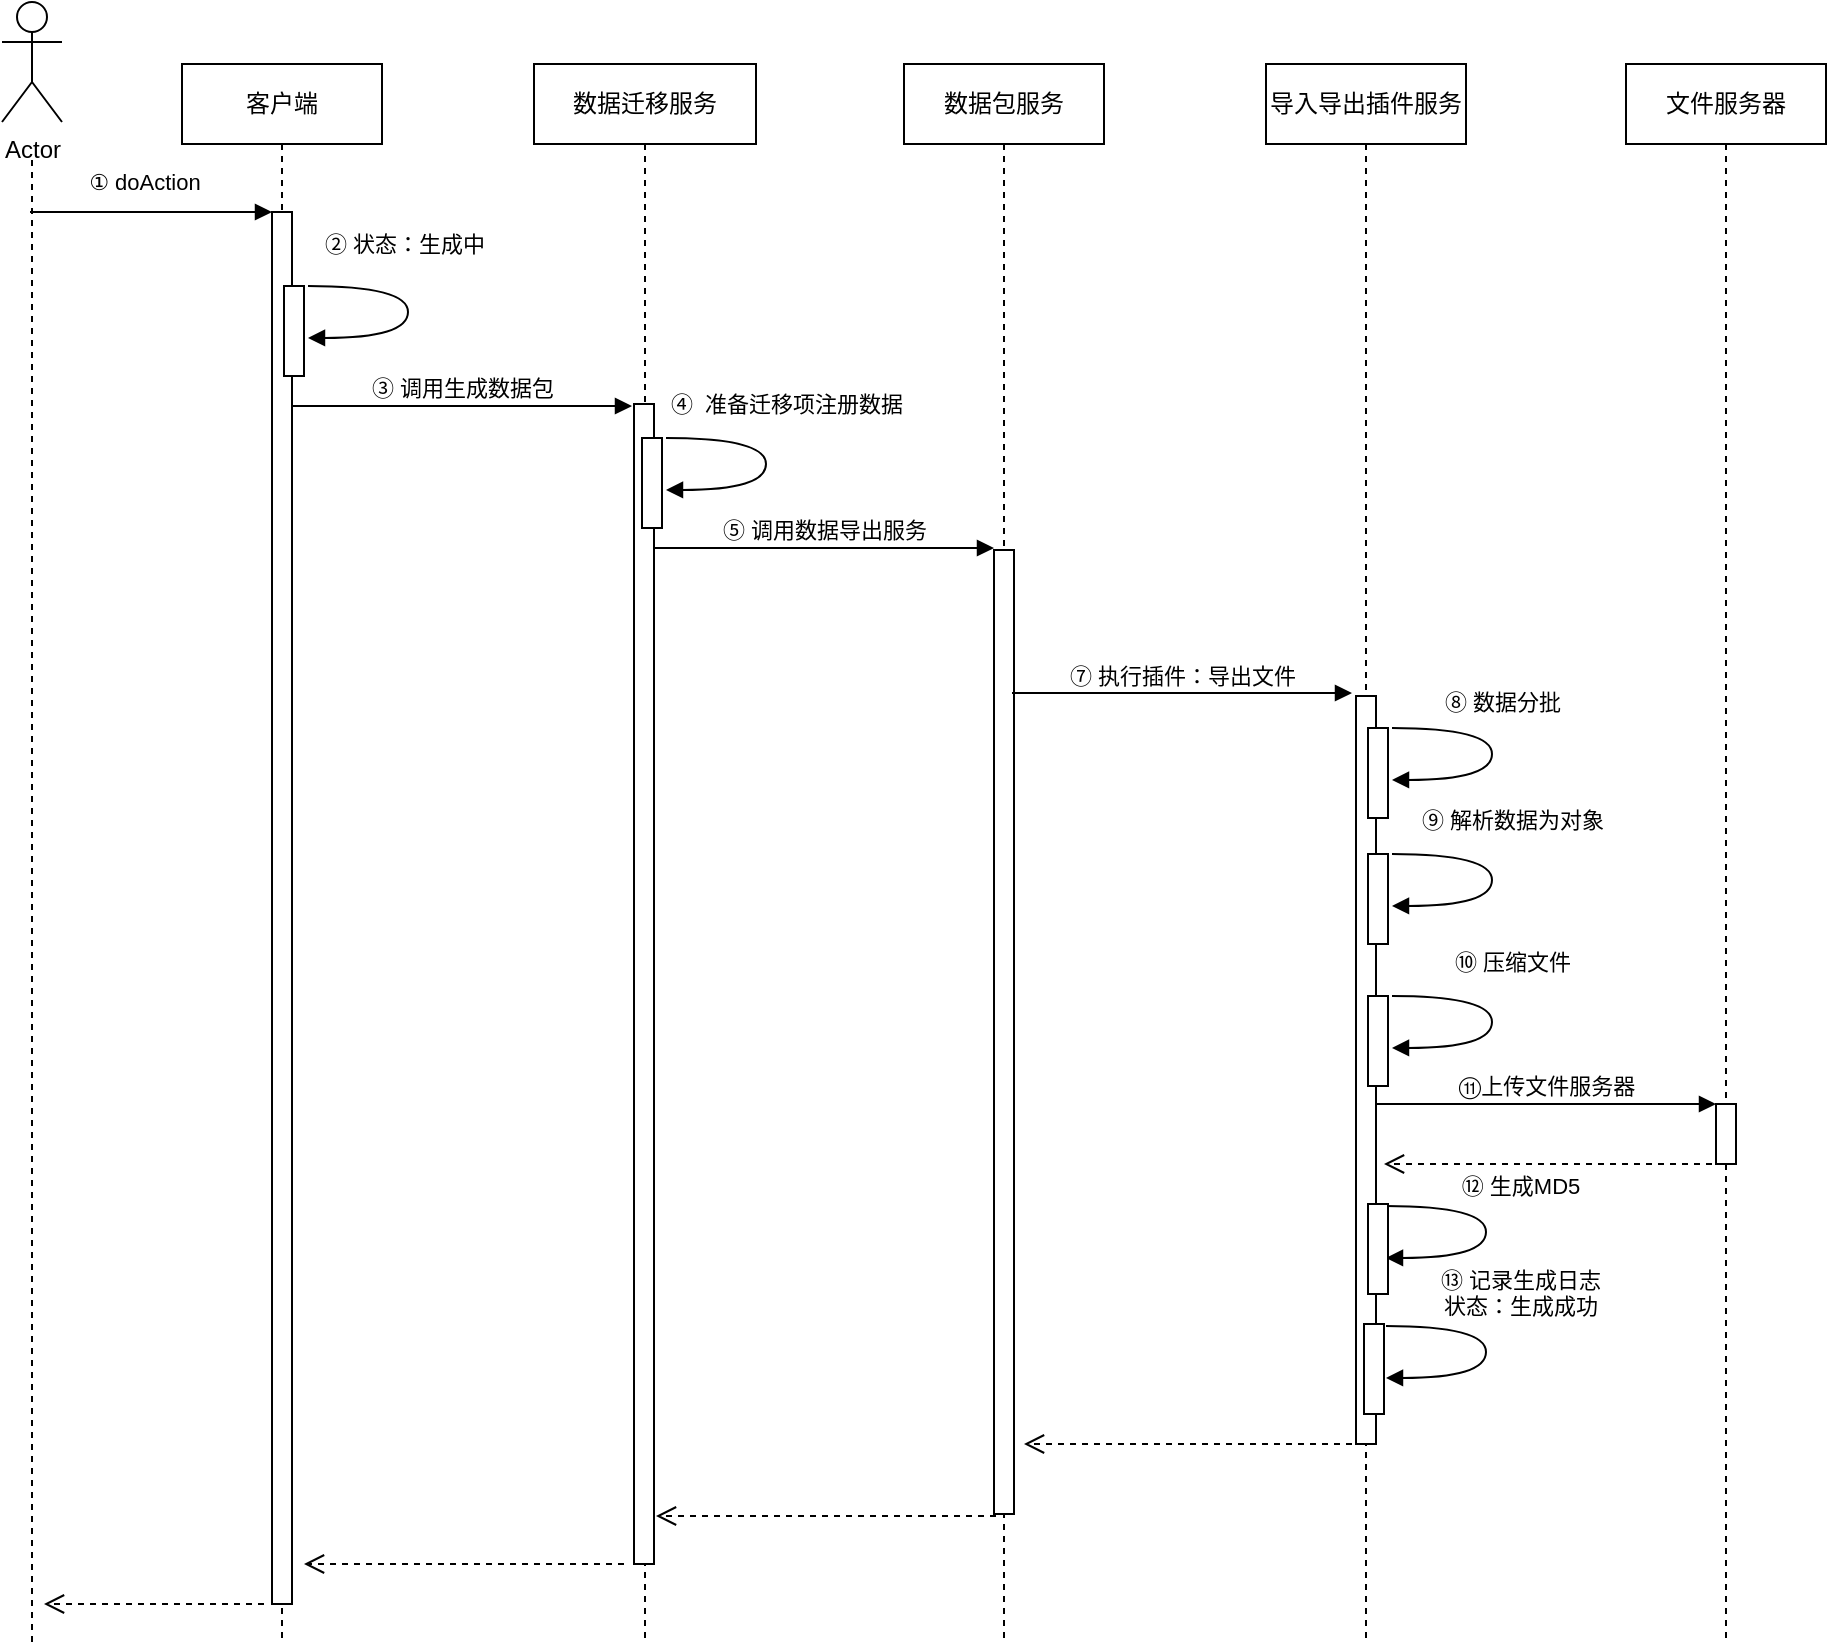 <mxfile version="22.0.4" type="github">
  <diagram name="Page-1" id="2YBvvXClWsGukQMizWep">
    <mxGraphModel dx="2474" dy="1160" grid="0" gridSize="10" guides="1" tooltips="1" connect="1" arrows="0" fold="1" page="0" pageScale="1" pageWidth="850" pageHeight="1100" math="0" shadow="0">
      <root>
        <mxCell id="0" />
        <mxCell id="1" parent="0" />
        <mxCell id="aM9ryv3xv72pqoxQDRHE-1" value="客户端" style="shape=umlLifeline;perimeter=lifelinePerimeter;whiteSpace=wrap;html=1;container=0;dropTarget=0;collapsible=0;recursiveResize=0;outlineConnect=0;portConstraint=eastwest;newEdgeStyle={&quot;edgeStyle&quot;:&quot;elbowEdgeStyle&quot;,&quot;elbow&quot;:&quot;vertical&quot;,&quot;curved&quot;:0,&quot;rounded&quot;:0};" parent="1" vertex="1">
          <mxGeometry x="29" y="170" width="100" height="790" as="geometry" />
        </mxCell>
        <mxCell id="aM9ryv3xv72pqoxQDRHE-2" value="" style="html=1;points=[];perimeter=orthogonalPerimeter;outlineConnect=0;targetShapes=umlLifeline;portConstraint=eastwest;newEdgeStyle={&quot;edgeStyle&quot;:&quot;elbowEdgeStyle&quot;,&quot;elbow&quot;:&quot;vertical&quot;,&quot;curved&quot;:0,&quot;rounded&quot;:0};" parent="1" vertex="1">
          <mxGeometry x="74" y="244" width="10" height="696" as="geometry" />
        </mxCell>
        <mxCell id="aM9ryv3xv72pqoxQDRHE-5" value="数据迁移服务" style="shape=umlLifeline;perimeter=lifelinePerimeter;whiteSpace=wrap;html=1;container=0;dropTarget=0;collapsible=0;recursiveResize=0;outlineConnect=0;portConstraint=eastwest;newEdgeStyle={&quot;edgeStyle&quot;:&quot;elbowEdgeStyle&quot;,&quot;elbow&quot;:&quot;vertical&quot;,&quot;curved&quot;:0,&quot;rounded&quot;:0};" parent="1" vertex="1">
          <mxGeometry x="205" y="170" width="111" height="790" as="geometry" />
        </mxCell>
        <mxCell id="aM9ryv3xv72pqoxQDRHE-7" value="③ 调用生成数据包" style="html=1;verticalAlign=bottom;endArrow=block;edgeStyle=elbowEdgeStyle;elbow=vertical;curved=0;rounded=0;" parent="1" edge="1">
          <mxGeometry relative="1" as="geometry">
            <mxPoint x="84" y="341" as="sourcePoint" />
            <Array as="points">
              <mxPoint x="169" y="341" />
            </Array>
            <mxPoint x="254" y="341" as="targetPoint" />
          </mxGeometry>
        </mxCell>
        <mxCell id="aM9ryv3xv72pqoxQDRHE-3" value="① doAction" style="html=1;verticalAlign=bottom;startArrow=none;endArrow=block;startSize=8;edgeStyle=elbowEdgeStyle;elbow=vertical;curved=0;rounded=0;startFill=0;" parent="1" target="aM9ryv3xv72pqoxQDRHE-2" edge="1">
          <mxGeometry x="-0.064" y="6" relative="1" as="geometry">
            <mxPoint x="-47" y="244" as="sourcePoint" />
            <Array as="points" />
            <mxPoint as="offset" />
          </mxGeometry>
        </mxCell>
        <mxCell id="dqEPXR2y4I70jWlFoT9I-14" value="" style="group" parent="1" vertex="1" connectable="0">
          <mxGeometry x="-61" y="139" width="30" height="125" as="geometry" />
        </mxCell>
        <mxCell id="dqEPXR2y4I70jWlFoT9I-5" value="Actor" style="shape=umlActor;verticalLabelPosition=bottom;verticalAlign=top;html=1;" parent="dqEPXR2y4I70jWlFoT9I-14" vertex="1">
          <mxGeometry width="30" height="60" as="geometry" />
        </mxCell>
        <mxCell id="dqEPXR2y4I70jWlFoT9I-12" value="" style="html=1;verticalAlign=bottom;endArrow=none;dashed=1;endSize=8;edgeStyle=elbowEdgeStyle;elbow=vertical;curved=0;rounded=0;endFill=0;" parent="dqEPXR2y4I70jWlFoT9I-14" edge="1">
          <mxGeometry relative="1" as="geometry">
            <mxPoint x="15" y="821" as="targetPoint" />
            <Array as="points">
              <mxPoint x="21.5" y="125" />
              <mxPoint x="15" y="163" />
            </Array>
            <mxPoint x="15" y="79" as="sourcePoint" />
          </mxGeometry>
        </mxCell>
        <mxCell id="dqEPXR2y4I70jWlFoT9I-20" value="数据包服务" style="shape=umlLifeline;perimeter=lifelinePerimeter;whiteSpace=wrap;html=1;container=0;dropTarget=0;collapsible=0;recursiveResize=0;outlineConnect=0;portConstraint=eastwest;newEdgeStyle={&quot;edgeStyle&quot;:&quot;elbowEdgeStyle&quot;,&quot;elbow&quot;:&quot;vertical&quot;,&quot;curved&quot;:0,&quot;rounded&quot;:0};" parent="1" vertex="1">
          <mxGeometry x="390" y="170" width="100" height="790" as="geometry" />
        </mxCell>
        <mxCell id="dqEPXR2y4I70jWlFoT9I-33" value="" style="html=1;points=[];perimeter=orthogonalPerimeter;outlineConnect=0;targetShapes=umlLifeline;portConstraint=eastwest;newEdgeStyle={&quot;edgeStyle&quot;:&quot;elbowEdgeStyle&quot;,&quot;elbow&quot;:&quot;vertical&quot;,&quot;curved&quot;:0,&quot;rounded&quot;:0};" parent="dqEPXR2y4I70jWlFoT9I-20" vertex="1">
          <mxGeometry x="45" y="243" width="10" height="482" as="geometry" />
        </mxCell>
        <mxCell id="dqEPXR2y4I70jWlFoT9I-21" value="导入导出插件服务" style="shape=umlLifeline;perimeter=lifelinePerimeter;whiteSpace=wrap;html=1;container=0;dropTarget=0;collapsible=0;recursiveResize=0;outlineConnect=0;portConstraint=eastwest;newEdgeStyle={&quot;edgeStyle&quot;:&quot;elbowEdgeStyle&quot;,&quot;elbow&quot;:&quot;vertical&quot;,&quot;curved&quot;:0,&quot;rounded&quot;:0};" parent="1" vertex="1">
          <mxGeometry x="571" y="170" width="100" height="790" as="geometry" />
        </mxCell>
        <mxCell id="xVjlX6ZCD8ZEZcHUDVlv-1" value="" style="html=1;points=[];perimeter=orthogonalPerimeter;outlineConnect=0;targetShapes=umlLifeline;portConstraint=eastwest;newEdgeStyle={&quot;edgeStyle&quot;:&quot;elbowEdgeStyle&quot;,&quot;elbow&quot;:&quot;vertical&quot;,&quot;curved&quot;:0,&quot;rounded&quot;:0};" vertex="1" parent="dqEPXR2y4I70jWlFoT9I-21">
          <mxGeometry x="45" y="316" width="10" height="374" as="geometry" />
        </mxCell>
        <mxCell id="dqEPXR2y4I70jWlFoT9I-31" value="" style="html=1;points=[];perimeter=orthogonalPerimeter;outlineConnect=0;targetShapes=umlLifeline;portConstraint=eastwest;newEdgeStyle={&quot;edgeStyle&quot;:&quot;elbowEdgeStyle&quot;,&quot;elbow&quot;:&quot;vertical&quot;,&quot;curved&quot;:0,&quot;rounded&quot;:0};" parent="dqEPXR2y4I70jWlFoT9I-21" vertex="1">
          <mxGeometry x="51" y="332" width="10" height="45" as="geometry" />
        </mxCell>
        <mxCell id="dqEPXR2y4I70jWlFoT9I-32" value="⑧ 数据分批" style="html=1;verticalAlign=bottom;endArrow=block;edgeStyle=orthogonalEdgeStyle;elbow=vertical;curved=1;rounded=0;entryX=1;entryY=0.622;entryDx=0;entryDy=0;entryPerimeter=0;" parent="dqEPXR2y4I70jWlFoT9I-21" edge="1">
          <mxGeometry x="-0.206" y="6" relative="1" as="geometry">
            <mxPoint x="63" y="332" as="sourcePoint" />
            <Array as="points">
              <mxPoint x="113" y="332" />
            </Array>
            <mxPoint x="63" y="357.99" as="targetPoint" />
            <mxPoint x="-1" y="-4" as="offset" />
          </mxGeometry>
        </mxCell>
        <mxCell id="xVjlX6ZCD8ZEZcHUDVlv-3" value="" style="html=1;points=[];perimeter=orthogonalPerimeter;outlineConnect=0;targetShapes=umlLifeline;portConstraint=eastwest;newEdgeStyle={&quot;edgeStyle&quot;:&quot;elbowEdgeStyle&quot;,&quot;elbow&quot;:&quot;vertical&quot;,&quot;curved&quot;:0,&quot;rounded&quot;:0};" vertex="1" parent="dqEPXR2y4I70jWlFoT9I-21">
          <mxGeometry x="51" y="395" width="10" height="45" as="geometry" />
        </mxCell>
        <mxCell id="xVjlX6ZCD8ZEZcHUDVlv-4" value="⑨ 解析数据为对象" style="html=1;verticalAlign=bottom;endArrow=block;edgeStyle=orthogonalEdgeStyle;elbow=vertical;curved=1;rounded=0;entryX=1;entryY=0.622;entryDx=0;entryDy=0;entryPerimeter=0;" edge="1" parent="dqEPXR2y4I70jWlFoT9I-21">
          <mxGeometry x="-0.206" y="13" relative="1" as="geometry">
            <mxPoint x="63" y="395" as="sourcePoint" />
            <Array as="points">
              <mxPoint x="113" y="395" />
            </Array>
            <mxPoint x="63" y="420.99" as="targetPoint" />
            <mxPoint x="-3" y="-8" as="offset" />
          </mxGeometry>
        </mxCell>
        <mxCell id="xVjlX6ZCD8ZEZcHUDVlv-5" value="" style="html=1;points=[];perimeter=orthogonalPerimeter;outlineConnect=0;targetShapes=umlLifeline;portConstraint=eastwest;newEdgeStyle={&quot;edgeStyle&quot;:&quot;elbowEdgeStyle&quot;,&quot;elbow&quot;:&quot;vertical&quot;,&quot;curved&quot;:0,&quot;rounded&quot;:0};" vertex="1" parent="dqEPXR2y4I70jWlFoT9I-21">
          <mxGeometry x="51" y="466" width="10" height="45" as="geometry" />
        </mxCell>
        <mxCell id="xVjlX6ZCD8ZEZcHUDVlv-6" value="⑩ 压缩文件" style="html=1;verticalAlign=bottom;endArrow=block;edgeStyle=orthogonalEdgeStyle;elbow=vertical;curved=1;rounded=0;entryX=1;entryY=0.622;entryDx=0;entryDy=0;entryPerimeter=0;" edge="1" parent="dqEPXR2y4I70jWlFoT9I-21">
          <mxGeometry x="-0.206" y="13" relative="1" as="geometry">
            <mxPoint x="63" y="466" as="sourcePoint" />
            <Array as="points">
              <mxPoint x="113" y="466" />
            </Array>
            <mxPoint x="63" y="491.99" as="targetPoint" />
            <mxPoint x="-3" y="-8" as="offset" />
          </mxGeometry>
        </mxCell>
        <mxCell id="dqEPXR2y4I70jWlFoT9I-23" value="" style="html=1;points=[];perimeter=orthogonalPerimeter;outlineConnect=0;targetShapes=umlLifeline;portConstraint=eastwest;newEdgeStyle={&quot;edgeStyle&quot;:&quot;elbowEdgeStyle&quot;,&quot;elbow&quot;:&quot;vertical&quot;,&quot;curved&quot;:0,&quot;rounded&quot;:0};" parent="1" vertex="1">
          <mxGeometry x="80" y="281" width="10" height="45" as="geometry" />
        </mxCell>
        <mxCell id="dqEPXR2y4I70jWlFoT9I-24" value="② 状态：生成中" style="html=1;verticalAlign=bottom;endArrow=block;edgeStyle=orthogonalEdgeStyle;elbow=vertical;curved=1;rounded=0;entryX=1;entryY=0.622;entryDx=0;entryDy=0;entryPerimeter=0;" parent="1" edge="1">
          <mxGeometry x="-0.238" y="12" relative="1" as="geometry">
            <mxPoint x="92" y="281" as="sourcePoint" />
            <Array as="points">
              <mxPoint x="142" y="281" />
            </Array>
            <mxPoint x="92" y="306.99" as="targetPoint" />
            <mxPoint as="offset" />
          </mxGeometry>
        </mxCell>
        <mxCell id="dqEPXR2y4I70jWlFoT9I-30" value="⑤ 调用数据导出服务" style="html=1;verticalAlign=bottom;endArrow=block;edgeStyle=elbowEdgeStyle;elbow=vertical;curved=0;rounded=0;" parent="1" edge="1">
          <mxGeometry relative="1" as="geometry">
            <mxPoint x="265" y="412" as="sourcePoint" />
            <Array as="points">
              <mxPoint x="350" y="412" />
            </Array>
            <mxPoint x="435" y="412" as="targetPoint" />
          </mxGeometry>
        </mxCell>
        <mxCell id="dqEPXR2y4I70jWlFoT9I-34" value="⑦ 执行插件：导出文件" style="html=1;verticalAlign=bottom;endArrow=block;edgeStyle=elbowEdgeStyle;elbow=vertical;curved=0;rounded=0;" parent="1" edge="1">
          <mxGeometry relative="1" as="geometry">
            <mxPoint x="444" y="484.5" as="sourcePoint" />
            <Array as="points">
              <mxPoint x="529" y="484.5" />
            </Array>
            <mxPoint x="614" y="484.5" as="targetPoint" />
          </mxGeometry>
        </mxCell>
        <mxCell id="xVjlX6ZCD8ZEZcHUDVlv-17" value="文件服务器" style="shape=umlLifeline;perimeter=lifelinePerimeter;whiteSpace=wrap;html=1;container=0;dropTarget=0;collapsible=0;recursiveResize=0;outlineConnect=0;portConstraint=eastwest;newEdgeStyle={&quot;edgeStyle&quot;:&quot;elbowEdgeStyle&quot;,&quot;elbow&quot;:&quot;vertical&quot;,&quot;curved&quot;:0,&quot;rounded&quot;:0};" vertex="1" parent="1">
          <mxGeometry x="751" y="170" width="100" height="790" as="geometry" />
        </mxCell>
        <mxCell id="xVjlX6ZCD8ZEZcHUDVlv-18" value="" style="html=1;points=[];perimeter=orthogonalPerimeter;outlineConnect=0;targetShapes=umlLifeline;portConstraint=eastwest;newEdgeStyle={&quot;edgeStyle&quot;:&quot;elbowEdgeStyle&quot;,&quot;elbow&quot;:&quot;vertical&quot;,&quot;curved&quot;:0,&quot;rounded&quot;:0};" vertex="1" parent="xVjlX6ZCD8ZEZcHUDVlv-17">
          <mxGeometry x="45" y="520" width="10" height="30" as="geometry" />
        </mxCell>
        <mxCell id="xVjlX6ZCD8ZEZcHUDVlv-25" value="&lt;font face=&quot;Tahoma&quot;&gt;⑪&lt;/font&gt;上传文件服务器" style="html=1;verticalAlign=bottom;endArrow=block;edgeStyle=elbowEdgeStyle;elbow=vertical;curved=0;rounded=0;" edge="1" parent="1" source="xVjlX6ZCD8ZEZcHUDVlv-1" target="xVjlX6ZCD8ZEZcHUDVlv-18">
          <mxGeometry relative="1" as="geometry">
            <mxPoint x="640" y="690" as="sourcePoint" />
            <Array as="points">
              <mxPoint x="705" y="690" />
            </Array>
            <mxPoint x="790" y="690" as="targetPoint" />
            <mxPoint as="offset" />
          </mxGeometry>
        </mxCell>
        <mxCell id="xVjlX6ZCD8ZEZcHUDVlv-26" value="" style="html=1;verticalAlign=bottom;endArrow=open;dashed=1;endSize=8;edgeStyle=elbowEdgeStyle;elbow=vertical;curved=0;rounded=0;" edge="1" parent="1">
          <mxGeometry relative="1" as="geometry">
            <mxPoint x="630" y="720" as="targetPoint" />
            <Array as="points" />
            <mxPoint x="800" y="720" as="sourcePoint" />
          </mxGeometry>
        </mxCell>
        <mxCell id="xVjlX6ZCD8ZEZcHUDVlv-47" value="" style="group" vertex="1" connectable="0" parent="1">
          <mxGeometry x="620" y="800" width="62" height="45" as="geometry" />
        </mxCell>
        <mxCell id="xVjlX6ZCD8ZEZcHUDVlv-48" value="" style="html=1;points=[];perimeter=orthogonalPerimeter;outlineConnect=0;targetShapes=umlLifeline;portConstraint=eastwest;newEdgeStyle={&quot;edgeStyle&quot;:&quot;elbowEdgeStyle&quot;,&quot;elbow&quot;:&quot;vertical&quot;,&quot;curved&quot;:0,&quot;rounded&quot;:0};" vertex="1" parent="xVjlX6ZCD8ZEZcHUDVlv-47">
          <mxGeometry width="10" height="45" as="geometry" />
        </mxCell>
        <mxCell id="xVjlX6ZCD8ZEZcHUDVlv-49" value="" style="group" vertex="1" connectable="0" parent="xVjlX6ZCD8ZEZcHUDVlv-47">
          <mxGeometry x="-2" width="64" height="45" as="geometry" />
        </mxCell>
        <mxCell id="xVjlX6ZCD8ZEZcHUDVlv-50" value="⑬ 记录生成日志&lt;br&gt;状态：生成成功" style="html=1;verticalAlign=bottom;endArrow=block;edgeStyle=orthogonalEdgeStyle;elbow=vertical;curved=1;rounded=0;entryX=1;entryY=0.622;entryDx=0;entryDy=0;entryPerimeter=0;" edge="1" parent="xVjlX6ZCD8ZEZcHUDVlv-49">
          <mxGeometry x="-0.206" y="17" relative="1" as="geometry">
            <mxPoint x="13" y="1" as="sourcePoint" />
            <Array as="points">
              <mxPoint x="63" y="1" />
            </Array>
            <mxPoint x="13" y="26.99" as="targetPoint" />
            <mxPoint y="-1" as="offset" />
          </mxGeometry>
        </mxCell>
        <mxCell id="xVjlX6ZCD8ZEZcHUDVlv-11" value="" style="group" vertex="1" connectable="0" parent="1">
          <mxGeometry x="620" y="740" width="62" height="45" as="geometry" />
        </mxCell>
        <mxCell id="xVjlX6ZCD8ZEZcHUDVlv-16" value="" style="group" vertex="1" connectable="0" parent="xVjlX6ZCD8ZEZcHUDVlv-11">
          <mxGeometry x="-2" width="64" height="45" as="geometry" />
        </mxCell>
        <mxCell id="xVjlX6ZCD8ZEZcHUDVlv-13" value="⑫&amp;nbsp;生成MD5" style="html=1;verticalAlign=bottom;endArrow=block;edgeStyle=orthogonalEdgeStyle;elbow=vertical;curved=1;rounded=0;entryX=1;entryY=0.622;entryDx=0;entryDy=0;entryPerimeter=0;" edge="1" parent="xVjlX6ZCD8ZEZcHUDVlv-16">
          <mxGeometry x="-0.206" y="17" relative="1" as="geometry">
            <mxPoint x="13" y="1" as="sourcePoint" />
            <Array as="points">
              <mxPoint x="63" y="1" />
            </Array>
            <mxPoint x="13" y="26.99" as="targetPoint" />
            <mxPoint y="-1" as="offset" />
          </mxGeometry>
        </mxCell>
        <mxCell id="xVjlX6ZCD8ZEZcHUDVlv-12" value="" style="html=1;points=[];perimeter=orthogonalPerimeter;outlineConnect=0;targetShapes=umlLifeline;portConstraint=eastwest;newEdgeStyle={&quot;edgeStyle&quot;:&quot;elbowEdgeStyle&quot;,&quot;elbow&quot;:&quot;vertical&quot;,&quot;curved&quot;:0,&quot;rounded&quot;:0};" vertex="1" parent="xVjlX6ZCD8ZEZcHUDVlv-16">
          <mxGeometry x="4" width="10" height="45" as="geometry" />
        </mxCell>
        <mxCell id="xVjlX6ZCD8ZEZcHUDVlv-67" value="" style="html=1;verticalAlign=bottom;endArrow=open;dashed=1;endSize=8;edgeStyle=elbowEdgeStyle;elbow=vertical;curved=0;rounded=0;" edge="1" parent="1">
          <mxGeometry relative="1" as="geometry">
            <mxPoint x="450" y="860" as="targetPoint" />
            <Array as="points" />
            <mxPoint x="620" y="860" as="sourcePoint" />
          </mxGeometry>
        </mxCell>
        <mxCell id="aM9ryv3xv72pqoxQDRHE-6" value="" style="html=1;points=[];perimeter=orthogonalPerimeter;outlineConnect=0;targetShapes=umlLifeline;portConstraint=eastwest;newEdgeStyle={&quot;edgeStyle&quot;:&quot;elbowEdgeStyle&quot;,&quot;elbow&quot;:&quot;vertical&quot;,&quot;curved&quot;:0,&quot;rounded&quot;:0};" parent="1" vertex="1">
          <mxGeometry x="255" y="340" width="10" height="580" as="geometry" />
        </mxCell>
        <mxCell id="xVjlX6ZCD8ZEZcHUDVlv-7" value="" style="group" vertex="1" connectable="0" parent="1">
          <mxGeometry x="259" y="357" width="62" height="45" as="geometry" />
        </mxCell>
        <mxCell id="dqEPXR2y4I70jWlFoT9I-28" value="" style="html=1;points=[];perimeter=orthogonalPerimeter;outlineConnect=0;targetShapes=umlLifeline;portConstraint=eastwest;newEdgeStyle={&quot;edgeStyle&quot;:&quot;elbowEdgeStyle&quot;,&quot;elbow&quot;:&quot;vertical&quot;,&quot;curved&quot;:0,&quot;rounded&quot;:0};" parent="xVjlX6ZCD8ZEZcHUDVlv-7" vertex="1">
          <mxGeometry width="10" height="45" as="geometry" />
        </mxCell>
        <mxCell id="dqEPXR2y4I70jWlFoT9I-29" value="④&amp;nbsp; 准备迁移项注册数据" style="html=1;verticalAlign=bottom;endArrow=block;edgeStyle=orthogonalEdgeStyle;elbow=vertical;curved=1;rounded=0;entryX=1;entryY=0.622;entryDx=0;entryDy=0;entryPerimeter=0;" parent="xVjlX6ZCD8ZEZcHUDVlv-7" edge="1">
          <mxGeometry x="-0.206" y="13" relative="1" as="geometry">
            <mxPoint x="12" as="sourcePoint" />
            <Array as="points">
              <mxPoint x="62" />
            </Array>
            <mxPoint x="12" y="25.99" as="targetPoint" />
            <mxPoint x="-3" y="-8" as="offset" />
          </mxGeometry>
        </mxCell>
        <mxCell id="xVjlX6ZCD8ZEZcHUDVlv-79" value="" style="html=1;verticalAlign=bottom;endArrow=open;dashed=1;endSize=8;edgeStyle=elbowEdgeStyle;elbow=vertical;curved=0;rounded=0;" edge="1" parent="1">
          <mxGeometry x="-1" y="397" relative="1" as="geometry">
            <mxPoint x="90" y="920" as="targetPoint" />
            <Array as="points">
              <mxPoint x="175" y="920" />
            </Array>
            <mxPoint x="250" y="920" as="sourcePoint" />
            <mxPoint x="276" y="-111" as="offset" />
          </mxGeometry>
        </mxCell>
        <mxCell id="xVjlX6ZCD8ZEZcHUDVlv-80" value="" style="html=1;verticalAlign=bottom;endArrow=open;dashed=1;endSize=8;edgeStyle=elbowEdgeStyle;elbow=vertical;curved=0;rounded=0;" edge="1" parent="1">
          <mxGeometry relative="1" as="geometry">
            <mxPoint x="266" y="896" as="targetPoint" />
            <Array as="points" />
            <mxPoint x="436" y="896" as="sourcePoint" />
          </mxGeometry>
        </mxCell>
        <mxCell id="xVjlX6ZCD8ZEZcHUDVlv-81" value="" style="html=1;verticalAlign=bottom;endArrow=open;dashed=1;endSize=8;edgeStyle=elbowEdgeStyle;elbow=vertical;curved=0;rounded=0;" edge="1" parent="1">
          <mxGeometry x="-1" y="397" relative="1" as="geometry">
            <mxPoint x="-40" y="940" as="targetPoint" />
            <Array as="points">
              <mxPoint x="45" y="940" />
            </Array>
            <mxPoint x="70" y="940" as="sourcePoint" />
            <mxPoint x="276" y="-111" as="offset" />
          </mxGeometry>
        </mxCell>
      </root>
    </mxGraphModel>
  </diagram>
</mxfile>
